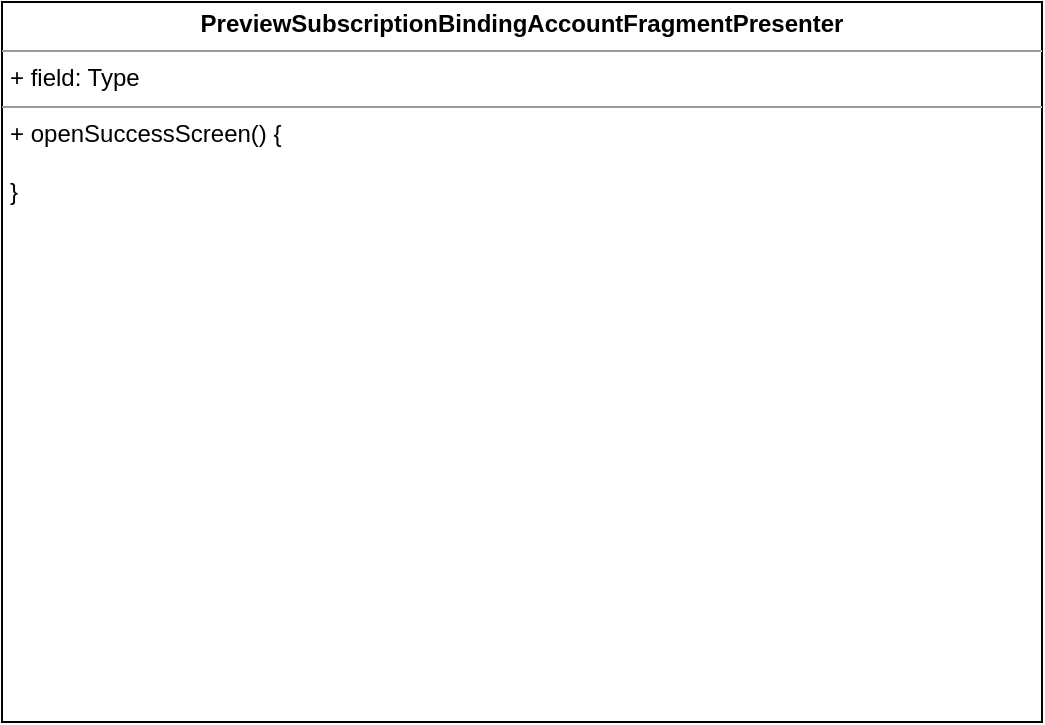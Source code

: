<mxfile version="20.0.4" type="github">
  <diagram id="CV74Sa5hgsRvk8smRXhG" name="Page-1">
    <mxGraphModel dx="946" dy="600" grid="1" gridSize="10" guides="1" tooltips="1" connect="1" arrows="1" fold="1" page="1" pageScale="1" pageWidth="827" pageHeight="1169" math="0" shadow="0">
      <root>
        <mxCell id="0" />
        <mxCell id="1" parent="0" />
        <mxCell id="2hWszH5Eks-RPNUM4W_o-1" value="&lt;p style=&quot;margin:0px;margin-top:4px;text-align:center;&quot;&gt;&lt;b&gt;PreviewSubscriptionBindingAccountFragmentPresenter&lt;/b&gt;&lt;/p&gt;&lt;hr size=&quot;1&quot;&gt;&lt;p style=&quot;margin:0px;margin-left:4px;&quot;&gt;+ field: Type&lt;/p&gt;&lt;hr size=&quot;1&quot;&gt;&lt;p style=&quot;margin:0px;margin-left:4px;&quot;&gt;+ openSuccessScreen() {&lt;/p&gt;&lt;p style=&quot;margin:0px;margin-left:4px;&quot;&gt;&lt;br&gt;&lt;/p&gt;&lt;p style=&quot;margin:0px;margin-left:4px;&quot;&gt;}&lt;br&gt;&lt;/p&gt;" style="verticalAlign=top;align=left;overflow=fill;fontSize=12;fontFamily=Helvetica;html=1;" vertex="1" parent="1">
          <mxGeometry x="120" y="120" width="520" height="360" as="geometry" />
        </mxCell>
      </root>
    </mxGraphModel>
  </diagram>
</mxfile>
